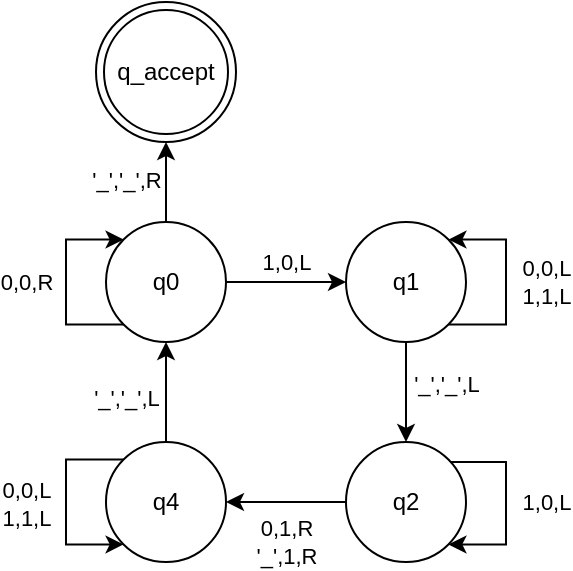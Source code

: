 <mxfile version="22.1.19" type="device">
  <diagram name="Page-1" id="2NpM1e2C0CC8Nzj38QO_">
    <mxGraphModel dx="541" dy="759" grid="1" gridSize="10" guides="1" tooltips="1" connect="1" arrows="1" fold="1" page="1" pageScale="1" pageWidth="850" pageHeight="1100" math="0" shadow="0">
      <root>
        <mxCell id="0" />
        <mxCell id="1" parent="0" />
        <mxCell id="ZhYpXPJk56ekqk_N__Iw-12" style="edgeStyle=orthogonalEdgeStyle;rounded=0;orthogonalLoop=1;jettySize=auto;html=1;entryX=0;entryY=0.5;entryDx=0;entryDy=0;" edge="1" parent="1" source="ZhYpXPJk56ekqk_N__Iw-2" target="ZhYpXPJk56ekqk_N__Iw-9">
          <mxGeometry relative="1" as="geometry" />
        </mxCell>
        <mxCell id="ZhYpXPJk56ekqk_N__Iw-21" value="1,0,L" style="edgeLabel;html=1;align=center;verticalAlign=middle;resizable=0;points=[];" vertex="1" connectable="0" parent="ZhYpXPJk56ekqk_N__Iw-12">
          <mxGeometry x="-0.615" y="2" relative="1" as="geometry">
            <mxPoint x="18" y="-8" as="offset" />
          </mxGeometry>
        </mxCell>
        <mxCell id="ZhYpXPJk56ekqk_N__Iw-23" style="edgeStyle=orthogonalEdgeStyle;rounded=0;orthogonalLoop=1;jettySize=auto;html=1;exitX=0.5;exitY=0;exitDx=0;exitDy=0;" edge="1" parent="1" source="ZhYpXPJk56ekqk_N__Iw-2" target="ZhYpXPJk56ekqk_N__Iw-26">
          <mxGeometry relative="1" as="geometry">
            <mxPoint x="319.69" y="250" as="targetPoint" />
          </mxGeometry>
        </mxCell>
        <mxCell id="ZhYpXPJk56ekqk_N__Iw-25" value="&#39;_&#39;,&#39;_&#39;,R" style="edgeLabel;html=1;align=center;verticalAlign=middle;resizable=0;points=[];" vertex="1" connectable="0" parent="ZhYpXPJk56ekqk_N__Iw-23">
          <mxGeometry x="0.039" y="1" relative="1" as="geometry">
            <mxPoint x="-19" as="offset" />
          </mxGeometry>
        </mxCell>
        <mxCell id="ZhYpXPJk56ekqk_N__Iw-2" value="q0" style="ellipse;whiteSpace=wrap;html=1;" vertex="1" parent="1">
          <mxGeometry x="290" y="290" width="60" height="60" as="geometry" />
        </mxCell>
        <mxCell id="ZhYpXPJk56ekqk_N__Iw-14" style="edgeStyle=orthogonalEdgeStyle;rounded=0;orthogonalLoop=1;jettySize=auto;html=1;entryX=1;entryY=0;entryDx=0;entryDy=0;exitX=1;exitY=1;exitDx=0;exitDy=0;" edge="1" parent="1" source="ZhYpXPJk56ekqk_N__Iw-9" target="ZhYpXPJk56ekqk_N__Iw-9">
          <mxGeometry relative="1" as="geometry">
            <mxPoint x="570" y="350" as="targetPoint" />
            <Array as="points">
              <mxPoint x="490" y="341" />
              <mxPoint x="490" y="299" />
            </Array>
          </mxGeometry>
        </mxCell>
        <mxCell id="ZhYpXPJk56ekqk_N__Iw-29" value="0,0,L&lt;br&gt;1,1,L" style="edgeLabel;html=1;align=center;verticalAlign=middle;resizable=0;points=[];" vertex="1" connectable="0" parent="ZhYpXPJk56ekqk_N__Iw-14">
          <mxGeometry x="0.076" y="-2" relative="1" as="geometry">
            <mxPoint x="18" y="4" as="offset" />
          </mxGeometry>
        </mxCell>
        <mxCell id="ZhYpXPJk56ekqk_N__Iw-17" style="edgeStyle=orthogonalEdgeStyle;rounded=0;orthogonalLoop=1;jettySize=auto;html=1;entryX=0.5;entryY=0;entryDx=0;entryDy=0;" edge="1" parent="1" source="ZhYpXPJk56ekqk_N__Iw-9" target="ZhYpXPJk56ekqk_N__Iw-10">
          <mxGeometry relative="1" as="geometry" />
        </mxCell>
        <mxCell id="ZhYpXPJk56ekqk_N__Iw-30" value="&#39;_&#39;,&#39;_&#39;,L" style="edgeLabel;html=1;align=center;verticalAlign=middle;resizable=0;points=[];" vertex="1" connectable="0" parent="ZhYpXPJk56ekqk_N__Iw-17">
          <mxGeometry x="-0.174" y="1" relative="1" as="geometry">
            <mxPoint x="19" as="offset" />
          </mxGeometry>
        </mxCell>
        <mxCell id="ZhYpXPJk56ekqk_N__Iw-9" value="q1" style="ellipse;whiteSpace=wrap;html=1;" vertex="1" parent="1">
          <mxGeometry x="410" y="290" width="60" height="60" as="geometry" />
        </mxCell>
        <mxCell id="ZhYpXPJk56ekqk_N__Iw-16" style="edgeStyle=orthogonalEdgeStyle;rounded=0;orthogonalLoop=1;jettySize=auto;html=1;entryX=1;entryY=1;entryDx=0;entryDy=0;exitX=1;exitY=0;exitDx=0;exitDy=0;" edge="1" parent="1" source="ZhYpXPJk56ekqk_N__Iw-10" target="ZhYpXPJk56ekqk_N__Iw-10">
          <mxGeometry relative="1" as="geometry">
            <mxPoint x="560" y="570" as="targetPoint" />
            <Array as="points">
              <mxPoint x="461" y="410" />
              <mxPoint x="490" y="410" />
              <mxPoint x="490" y="451" />
            </Array>
          </mxGeometry>
        </mxCell>
        <mxCell id="ZhYpXPJk56ekqk_N__Iw-31" value="1,0,L" style="edgeLabel;html=1;align=center;verticalAlign=middle;resizable=0;points=[];" vertex="1" connectable="0" parent="ZhYpXPJk56ekqk_N__Iw-16">
          <mxGeometry x="-0.07" relative="1" as="geometry">
            <mxPoint x="20" y="3" as="offset" />
          </mxGeometry>
        </mxCell>
        <mxCell id="ZhYpXPJk56ekqk_N__Iw-18" style="edgeStyle=orthogonalEdgeStyle;rounded=0;orthogonalLoop=1;jettySize=auto;html=1;entryX=1;entryY=0.5;entryDx=0;entryDy=0;" edge="1" parent="1" source="ZhYpXPJk56ekqk_N__Iw-10" target="ZhYpXPJk56ekqk_N__Iw-11">
          <mxGeometry relative="1" as="geometry" />
        </mxCell>
        <mxCell id="ZhYpXPJk56ekqk_N__Iw-32" value="0,1,R&lt;br&gt;&#39;_&#39;,1,R" style="edgeLabel;html=1;align=center;verticalAlign=middle;resizable=0;points=[];" vertex="1" connectable="0" parent="ZhYpXPJk56ekqk_N__Iw-18">
          <mxGeometry x="-0.288" y="-3" relative="1" as="geometry">
            <mxPoint x="-9" y="23" as="offset" />
          </mxGeometry>
        </mxCell>
        <mxCell id="ZhYpXPJk56ekqk_N__Iw-10" value="q2" style="ellipse;whiteSpace=wrap;html=1;" vertex="1" parent="1">
          <mxGeometry x="410" y="400" width="60" height="60" as="geometry" />
        </mxCell>
        <mxCell id="ZhYpXPJk56ekqk_N__Iw-15" style="edgeStyle=orthogonalEdgeStyle;rounded=0;orthogonalLoop=1;jettySize=auto;html=1;entryX=0;entryY=1;entryDx=0;entryDy=0;exitX=0;exitY=0;exitDx=0;exitDy=0;" edge="1" parent="1" source="ZhYpXPJk56ekqk_N__Iw-11" target="ZhYpXPJk56ekqk_N__Iw-11">
          <mxGeometry relative="1" as="geometry">
            <mxPoint x="250" y="520" as="targetPoint" />
            <Array as="points">
              <mxPoint x="270" y="409" />
              <mxPoint x="270" y="451" />
            </Array>
          </mxGeometry>
        </mxCell>
        <mxCell id="ZhYpXPJk56ekqk_N__Iw-34" value="0,0,L&lt;br&gt;1,1,L" style="edgeLabel;html=1;align=center;verticalAlign=middle;resizable=0;points=[];" vertex="1" connectable="0" parent="ZhYpXPJk56ekqk_N__Iw-15">
          <mxGeometry x="0.068" y="-1" relative="1" as="geometry">
            <mxPoint x="-19" y="-3" as="offset" />
          </mxGeometry>
        </mxCell>
        <mxCell id="ZhYpXPJk56ekqk_N__Iw-19" style="edgeStyle=orthogonalEdgeStyle;rounded=0;orthogonalLoop=1;jettySize=auto;html=1;entryX=0.5;entryY=1;entryDx=0;entryDy=0;" edge="1" parent="1" source="ZhYpXPJk56ekqk_N__Iw-11" target="ZhYpXPJk56ekqk_N__Iw-2">
          <mxGeometry relative="1" as="geometry" />
        </mxCell>
        <mxCell id="ZhYpXPJk56ekqk_N__Iw-35" value="&#39;_&#39;,&#39;_&#39;,L" style="edgeLabel;html=1;align=center;verticalAlign=middle;resizable=0;points=[];" vertex="1" connectable="0" parent="ZhYpXPJk56ekqk_N__Iw-19">
          <mxGeometry x="-0.102" relative="1" as="geometry">
            <mxPoint x="-20" as="offset" />
          </mxGeometry>
        </mxCell>
        <mxCell id="ZhYpXPJk56ekqk_N__Iw-11" value="q4" style="ellipse;whiteSpace=wrap;html=1;" vertex="1" parent="1">
          <mxGeometry x="290" y="400" width="60" height="60" as="geometry" />
        </mxCell>
        <mxCell id="ZhYpXPJk56ekqk_N__Iw-13" style="edgeStyle=orthogonalEdgeStyle;rounded=0;orthogonalLoop=1;jettySize=auto;html=1;entryX=0;entryY=0;entryDx=0;entryDy=0;exitX=0;exitY=1;exitDx=0;exitDy=0;" edge="1" parent="1" source="ZhYpXPJk56ekqk_N__Iw-2" target="ZhYpXPJk56ekqk_N__Iw-2">
          <mxGeometry relative="1" as="geometry">
            <mxPoint x="259.97" y="240" as="sourcePoint" />
            <mxPoint x="229.97" y="270" as="targetPoint" />
            <Array as="points">
              <mxPoint x="270" y="341" />
              <mxPoint x="270" y="299" />
            </Array>
          </mxGeometry>
        </mxCell>
        <mxCell id="ZhYpXPJk56ekqk_N__Iw-20" value="0,0,R" style="edgeLabel;html=1;align=center;verticalAlign=middle;resizable=0;points=[];" vertex="1" connectable="0" parent="ZhYpXPJk56ekqk_N__Iw-13">
          <mxGeometry x="-0.383" relative="1" as="geometry">
            <mxPoint x="-20" y="-19" as="offset" />
          </mxGeometry>
        </mxCell>
        <mxCell id="ZhYpXPJk56ekqk_N__Iw-26" value="q_accept" style="ellipse;shape=doubleEllipse;whiteSpace=wrap;html=1;aspect=fixed;" vertex="1" parent="1">
          <mxGeometry x="285" y="180" width="70" height="70" as="geometry" />
        </mxCell>
      </root>
    </mxGraphModel>
  </diagram>
</mxfile>
